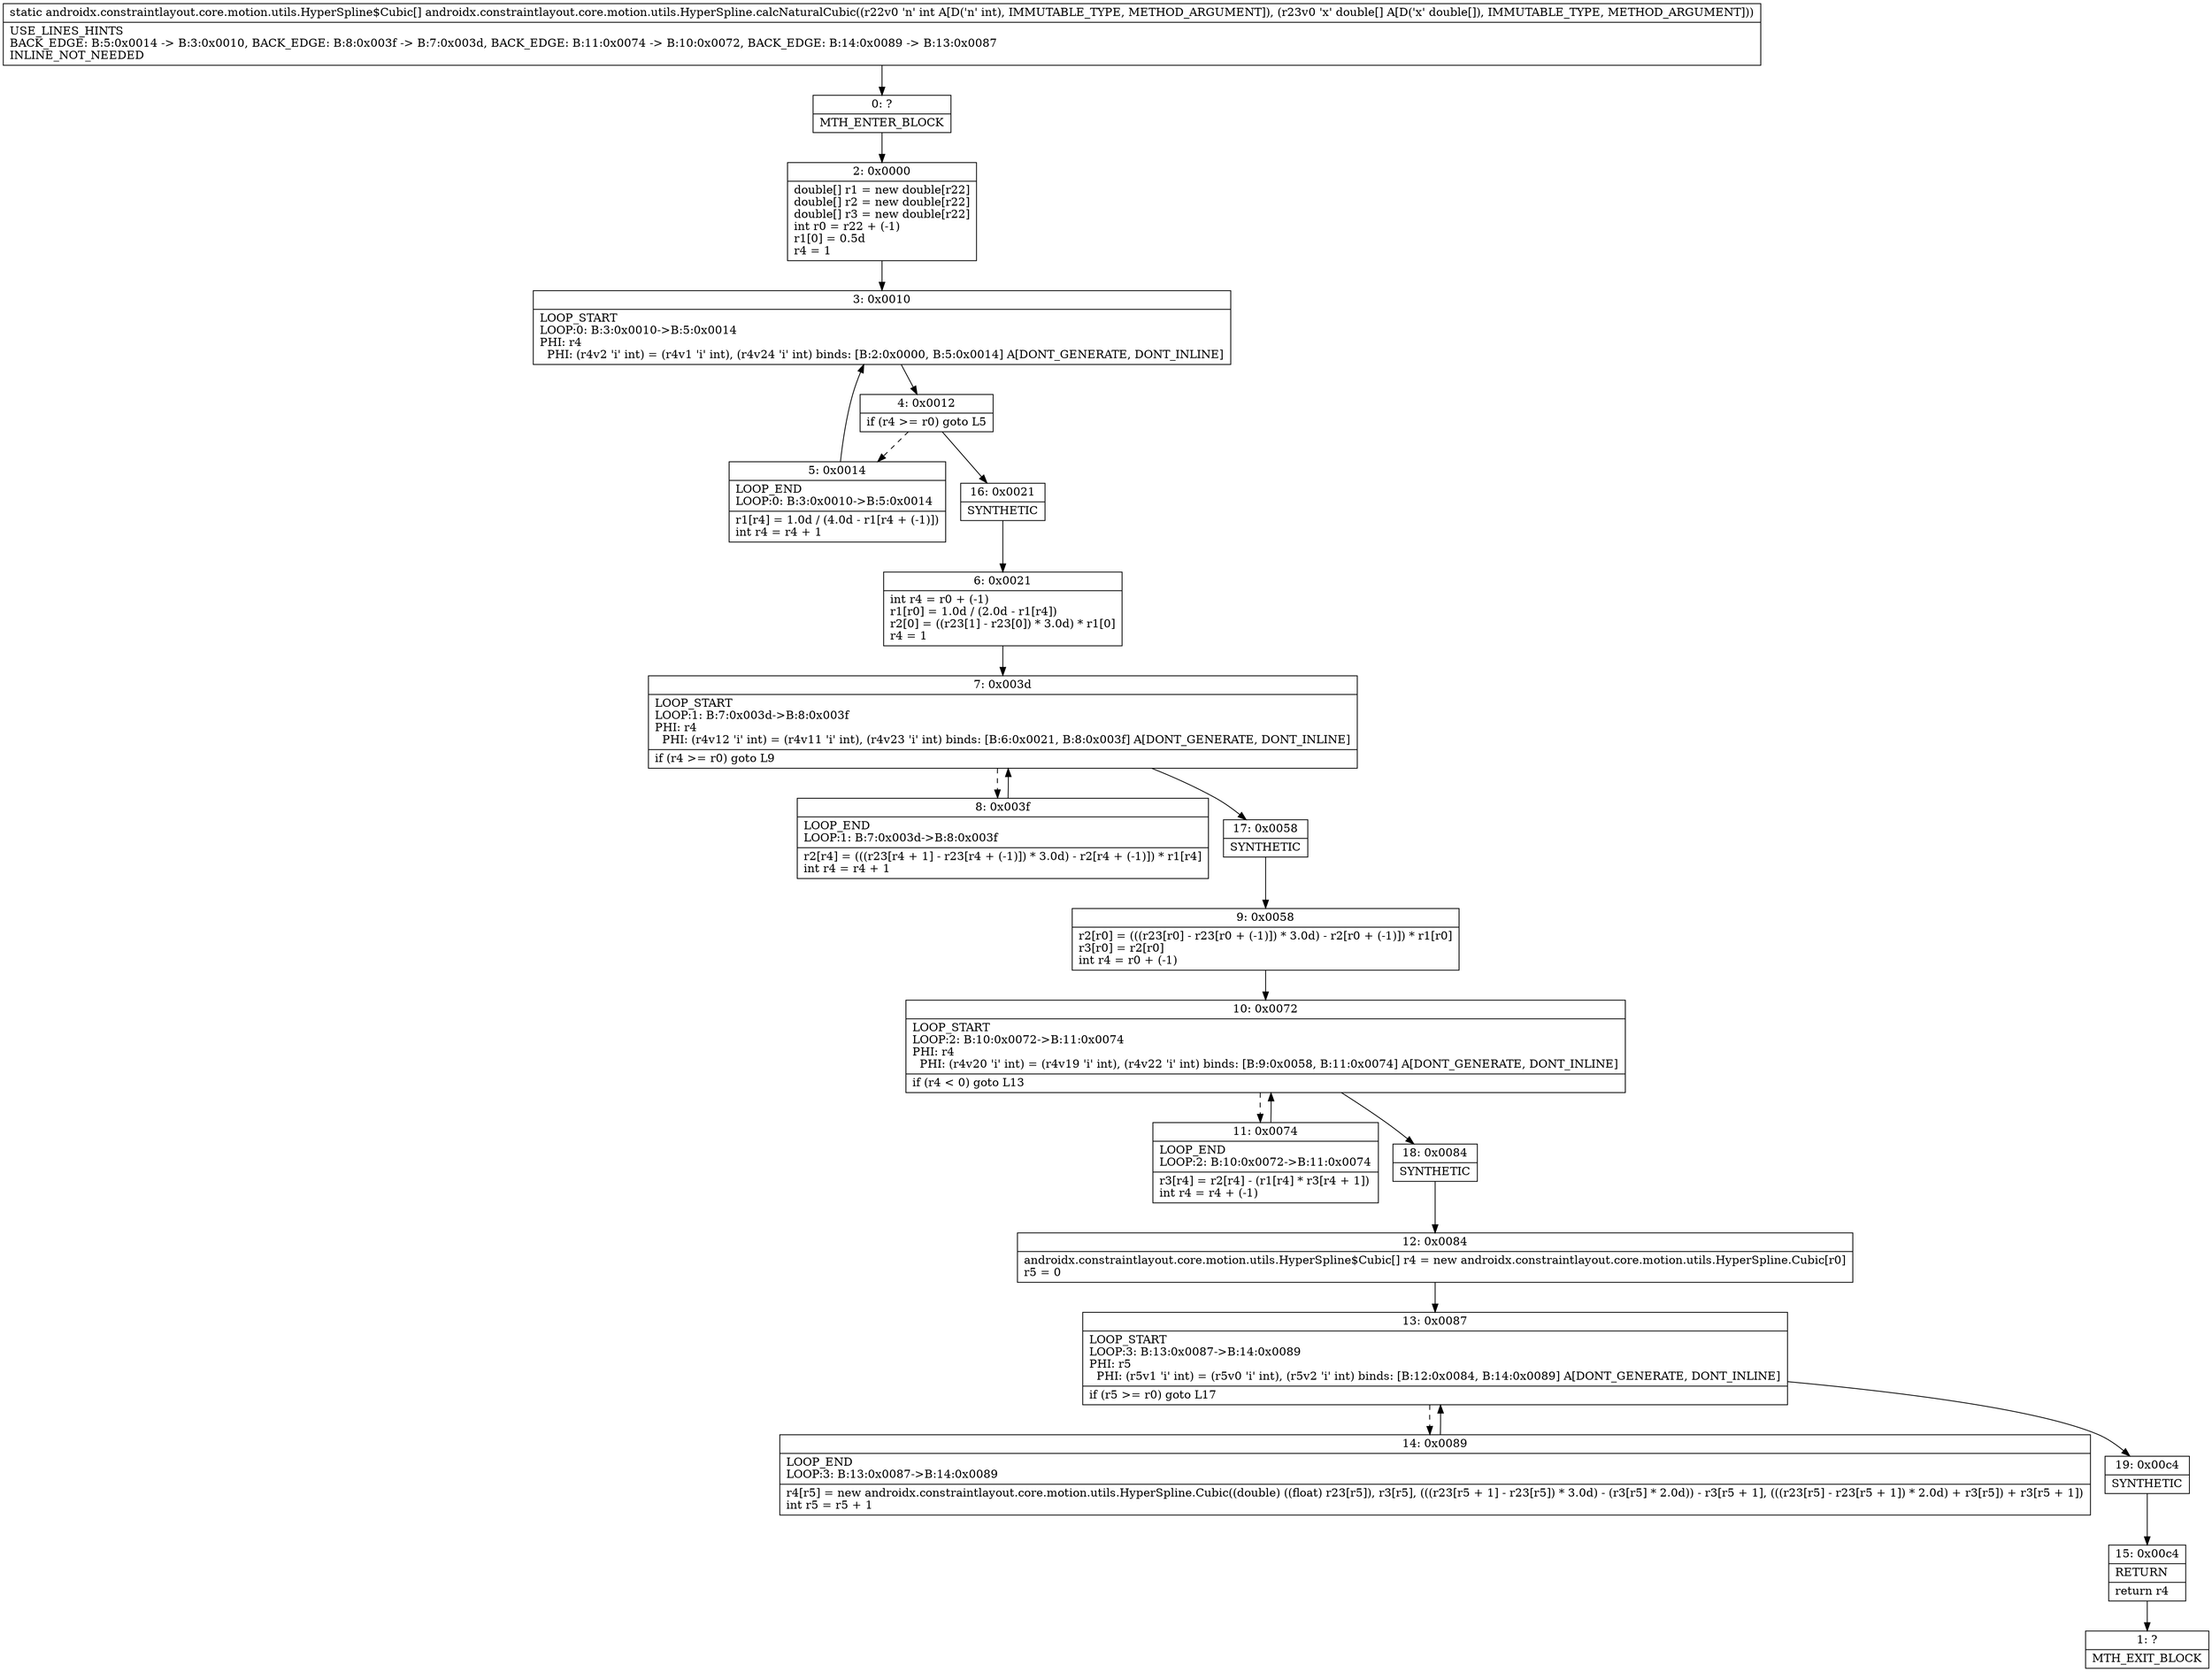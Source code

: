 digraph "CFG forandroidx.constraintlayout.core.motion.utils.HyperSpline.calcNaturalCubic(I[D)[Landroidx\/constraintlayout\/core\/motion\/utils\/HyperSpline$Cubic;" {
Node_0 [shape=record,label="{0\:\ ?|MTH_ENTER_BLOCK\l}"];
Node_2 [shape=record,label="{2\:\ 0x0000|double[] r1 = new double[r22]\ldouble[] r2 = new double[r22]\ldouble[] r3 = new double[r22]\lint r0 = r22 + (\-1)\lr1[0] = 0.5d\lr4 = 1\l}"];
Node_3 [shape=record,label="{3\:\ 0x0010|LOOP_START\lLOOP:0: B:3:0x0010\-\>B:5:0x0014\lPHI: r4 \l  PHI: (r4v2 'i' int) = (r4v1 'i' int), (r4v24 'i' int) binds: [B:2:0x0000, B:5:0x0014] A[DONT_GENERATE, DONT_INLINE]\l}"];
Node_4 [shape=record,label="{4\:\ 0x0012|if (r4 \>= r0) goto L5\l}"];
Node_5 [shape=record,label="{5\:\ 0x0014|LOOP_END\lLOOP:0: B:3:0x0010\-\>B:5:0x0014\l|r1[r4] = 1.0d \/ (4.0d \- r1[r4 + (\-1)])\lint r4 = r4 + 1\l}"];
Node_16 [shape=record,label="{16\:\ 0x0021|SYNTHETIC\l}"];
Node_6 [shape=record,label="{6\:\ 0x0021|int r4 = r0 + (\-1)\lr1[r0] = 1.0d \/ (2.0d \- r1[r4])\lr2[0] = ((r23[1] \- r23[0]) * 3.0d) * r1[0]\lr4 = 1\l}"];
Node_7 [shape=record,label="{7\:\ 0x003d|LOOP_START\lLOOP:1: B:7:0x003d\-\>B:8:0x003f\lPHI: r4 \l  PHI: (r4v12 'i' int) = (r4v11 'i' int), (r4v23 'i' int) binds: [B:6:0x0021, B:8:0x003f] A[DONT_GENERATE, DONT_INLINE]\l|if (r4 \>= r0) goto L9\l}"];
Node_8 [shape=record,label="{8\:\ 0x003f|LOOP_END\lLOOP:1: B:7:0x003d\-\>B:8:0x003f\l|r2[r4] = (((r23[r4 + 1] \- r23[r4 + (\-1)]) * 3.0d) \- r2[r4 + (\-1)]) * r1[r4]\lint r4 = r4 + 1\l}"];
Node_17 [shape=record,label="{17\:\ 0x0058|SYNTHETIC\l}"];
Node_9 [shape=record,label="{9\:\ 0x0058|r2[r0] = (((r23[r0] \- r23[r0 + (\-1)]) * 3.0d) \- r2[r0 + (\-1)]) * r1[r0]\lr3[r0] = r2[r0]\lint r4 = r0 + (\-1)\l}"];
Node_10 [shape=record,label="{10\:\ 0x0072|LOOP_START\lLOOP:2: B:10:0x0072\-\>B:11:0x0074\lPHI: r4 \l  PHI: (r4v20 'i' int) = (r4v19 'i' int), (r4v22 'i' int) binds: [B:9:0x0058, B:11:0x0074] A[DONT_GENERATE, DONT_INLINE]\l|if (r4 \< 0) goto L13\l}"];
Node_11 [shape=record,label="{11\:\ 0x0074|LOOP_END\lLOOP:2: B:10:0x0072\-\>B:11:0x0074\l|r3[r4] = r2[r4] \- (r1[r4] * r3[r4 + 1])\lint r4 = r4 + (\-1)\l}"];
Node_18 [shape=record,label="{18\:\ 0x0084|SYNTHETIC\l}"];
Node_12 [shape=record,label="{12\:\ 0x0084|androidx.constraintlayout.core.motion.utils.HyperSpline$Cubic[] r4 = new androidx.constraintlayout.core.motion.utils.HyperSpline.Cubic[r0]\lr5 = 0\l}"];
Node_13 [shape=record,label="{13\:\ 0x0087|LOOP_START\lLOOP:3: B:13:0x0087\-\>B:14:0x0089\lPHI: r5 \l  PHI: (r5v1 'i' int) = (r5v0 'i' int), (r5v2 'i' int) binds: [B:12:0x0084, B:14:0x0089] A[DONT_GENERATE, DONT_INLINE]\l|if (r5 \>= r0) goto L17\l}"];
Node_14 [shape=record,label="{14\:\ 0x0089|LOOP_END\lLOOP:3: B:13:0x0087\-\>B:14:0x0089\l|r4[r5] = new androidx.constraintlayout.core.motion.utils.HyperSpline.Cubic((double) ((float) r23[r5]), r3[r5], (((r23[r5 + 1] \- r23[r5]) * 3.0d) \- (r3[r5] * 2.0d)) \- r3[r5 + 1], (((r23[r5] \- r23[r5 + 1]) * 2.0d) + r3[r5]) + r3[r5 + 1])\lint r5 = r5 + 1\l}"];
Node_19 [shape=record,label="{19\:\ 0x00c4|SYNTHETIC\l}"];
Node_15 [shape=record,label="{15\:\ 0x00c4|RETURN\l|return r4\l}"];
Node_1 [shape=record,label="{1\:\ ?|MTH_EXIT_BLOCK\l}"];
MethodNode[shape=record,label="{static androidx.constraintlayout.core.motion.utils.HyperSpline$Cubic[] androidx.constraintlayout.core.motion.utils.HyperSpline.calcNaturalCubic((r22v0 'n' int A[D('n' int), IMMUTABLE_TYPE, METHOD_ARGUMENT]), (r23v0 'x' double[] A[D('x' double[]), IMMUTABLE_TYPE, METHOD_ARGUMENT]))  | USE_LINES_HINTS\lBACK_EDGE: B:5:0x0014 \-\> B:3:0x0010, BACK_EDGE: B:8:0x003f \-\> B:7:0x003d, BACK_EDGE: B:11:0x0074 \-\> B:10:0x0072, BACK_EDGE: B:14:0x0089 \-\> B:13:0x0087\lINLINE_NOT_NEEDED\l}"];
MethodNode -> Node_0;Node_0 -> Node_2;
Node_2 -> Node_3;
Node_3 -> Node_4;
Node_4 -> Node_5[style=dashed];
Node_4 -> Node_16;
Node_5 -> Node_3;
Node_16 -> Node_6;
Node_6 -> Node_7;
Node_7 -> Node_8[style=dashed];
Node_7 -> Node_17;
Node_8 -> Node_7;
Node_17 -> Node_9;
Node_9 -> Node_10;
Node_10 -> Node_11[style=dashed];
Node_10 -> Node_18;
Node_11 -> Node_10;
Node_18 -> Node_12;
Node_12 -> Node_13;
Node_13 -> Node_14[style=dashed];
Node_13 -> Node_19;
Node_14 -> Node_13;
Node_19 -> Node_15;
Node_15 -> Node_1;
}

